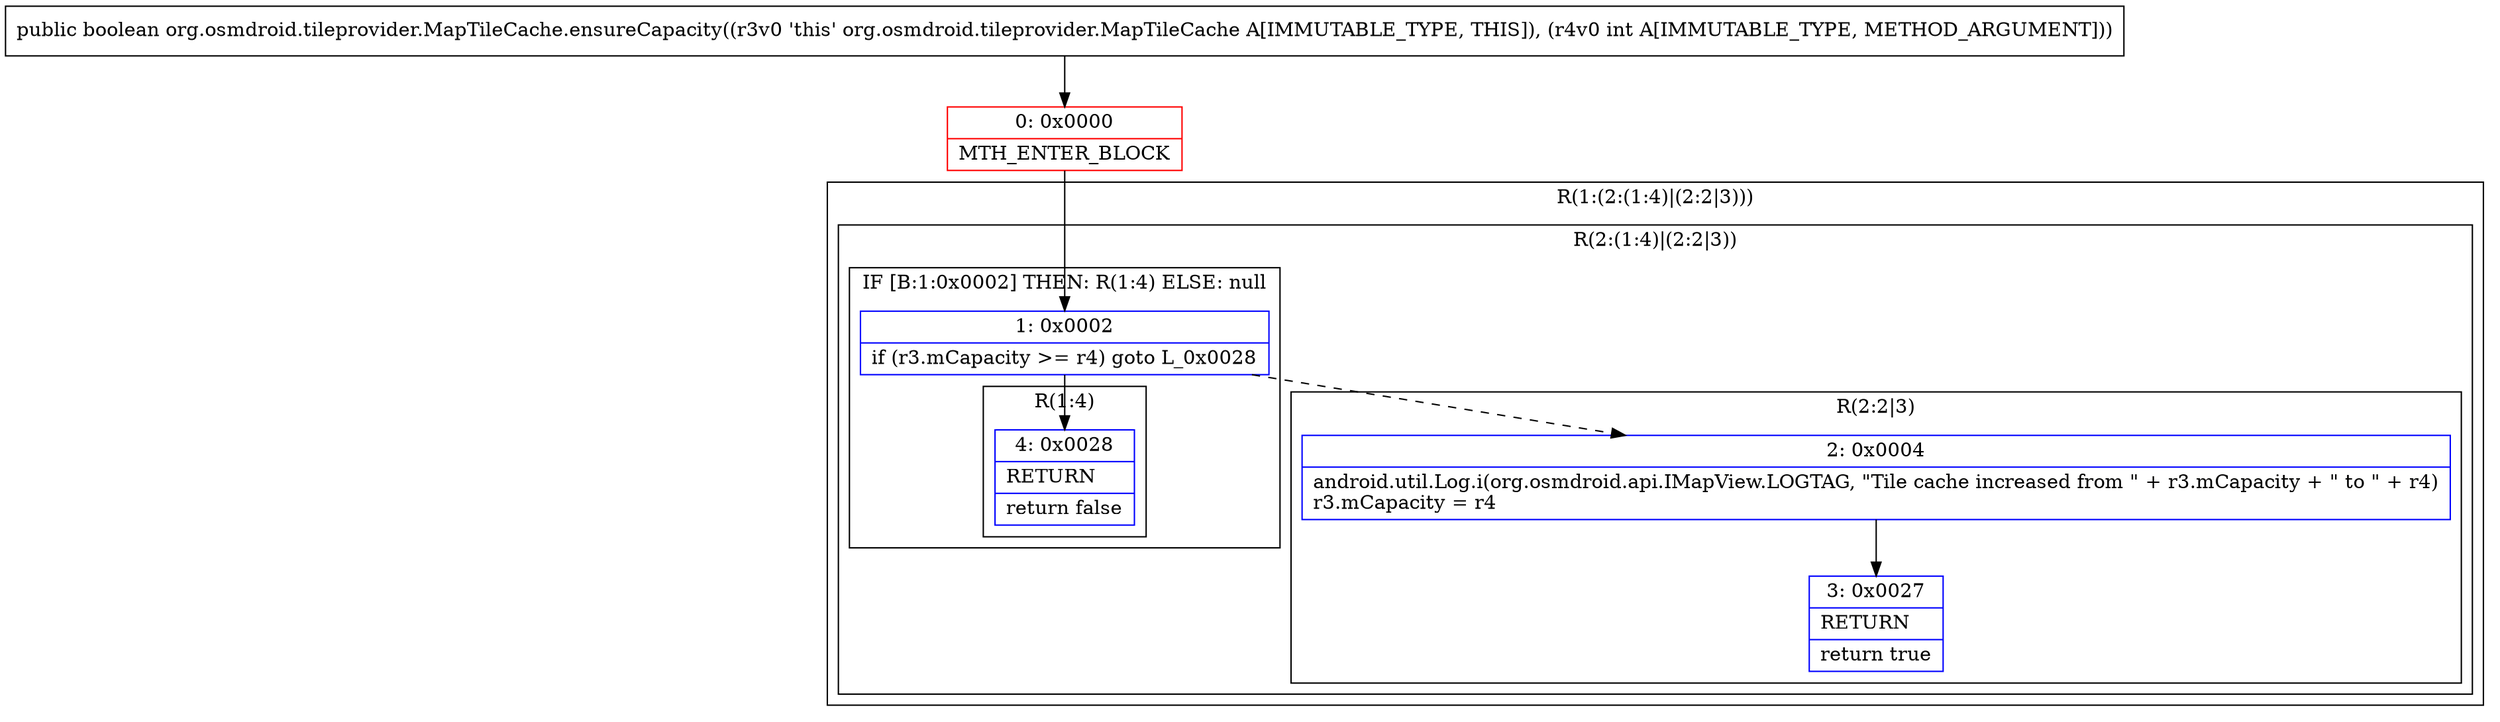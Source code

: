 digraph "CFG fororg.osmdroid.tileprovider.MapTileCache.ensureCapacity(I)Z" {
subgraph cluster_Region_1878771726 {
label = "R(1:(2:(1:4)|(2:2|3)))";
node [shape=record,color=blue];
subgraph cluster_Region_2139326304 {
label = "R(2:(1:4)|(2:2|3))";
node [shape=record,color=blue];
subgraph cluster_IfRegion_372412696 {
label = "IF [B:1:0x0002] THEN: R(1:4) ELSE: null";
node [shape=record,color=blue];
Node_1 [shape=record,label="{1\:\ 0x0002|if (r3.mCapacity \>= r4) goto L_0x0028\l}"];
subgraph cluster_Region_1887387157 {
label = "R(1:4)";
node [shape=record,color=blue];
Node_4 [shape=record,label="{4\:\ 0x0028|RETURN\l|return false\l}"];
}
}
subgraph cluster_Region_1106588588 {
label = "R(2:2|3)";
node [shape=record,color=blue];
Node_2 [shape=record,label="{2\:\ 0x0004|android.util.Log.i(org.osmdroid.api.IMapView.LOGTAG, \"Tile cache increased from \" + r3.mCapacity + \" to \" + r4)\lr3.mCapacity = r4\l}"];
Node_3 [shape=record,label="{3\:\ 0x0027|RETURN\l|return true\l}"];
}
}
}
Node_0 [shape=record,color=red,label="{0\:\ 0x0000|MTH_ENTER_BLOCK\l}"];
MethodNode[shape=record,label="{public boolean org.osmdroid.tileprovider.MapTileCache.ensureCapacity((r3v0 'this' org.osmdroid.tileprovider.MapTileCache A[IMMUTABLE_TYPE, THIS]), (r4v0 int A[IMMUTABLE_TYPE, METHOD_ARGUMENT])) }"];
MethodNode -> Node_0;
Node_1 -> Node_2[style=dashed];
Node_1 -> Node_4;
Node_2 -> Node_3;
Node_0 -> Node_1;
}

